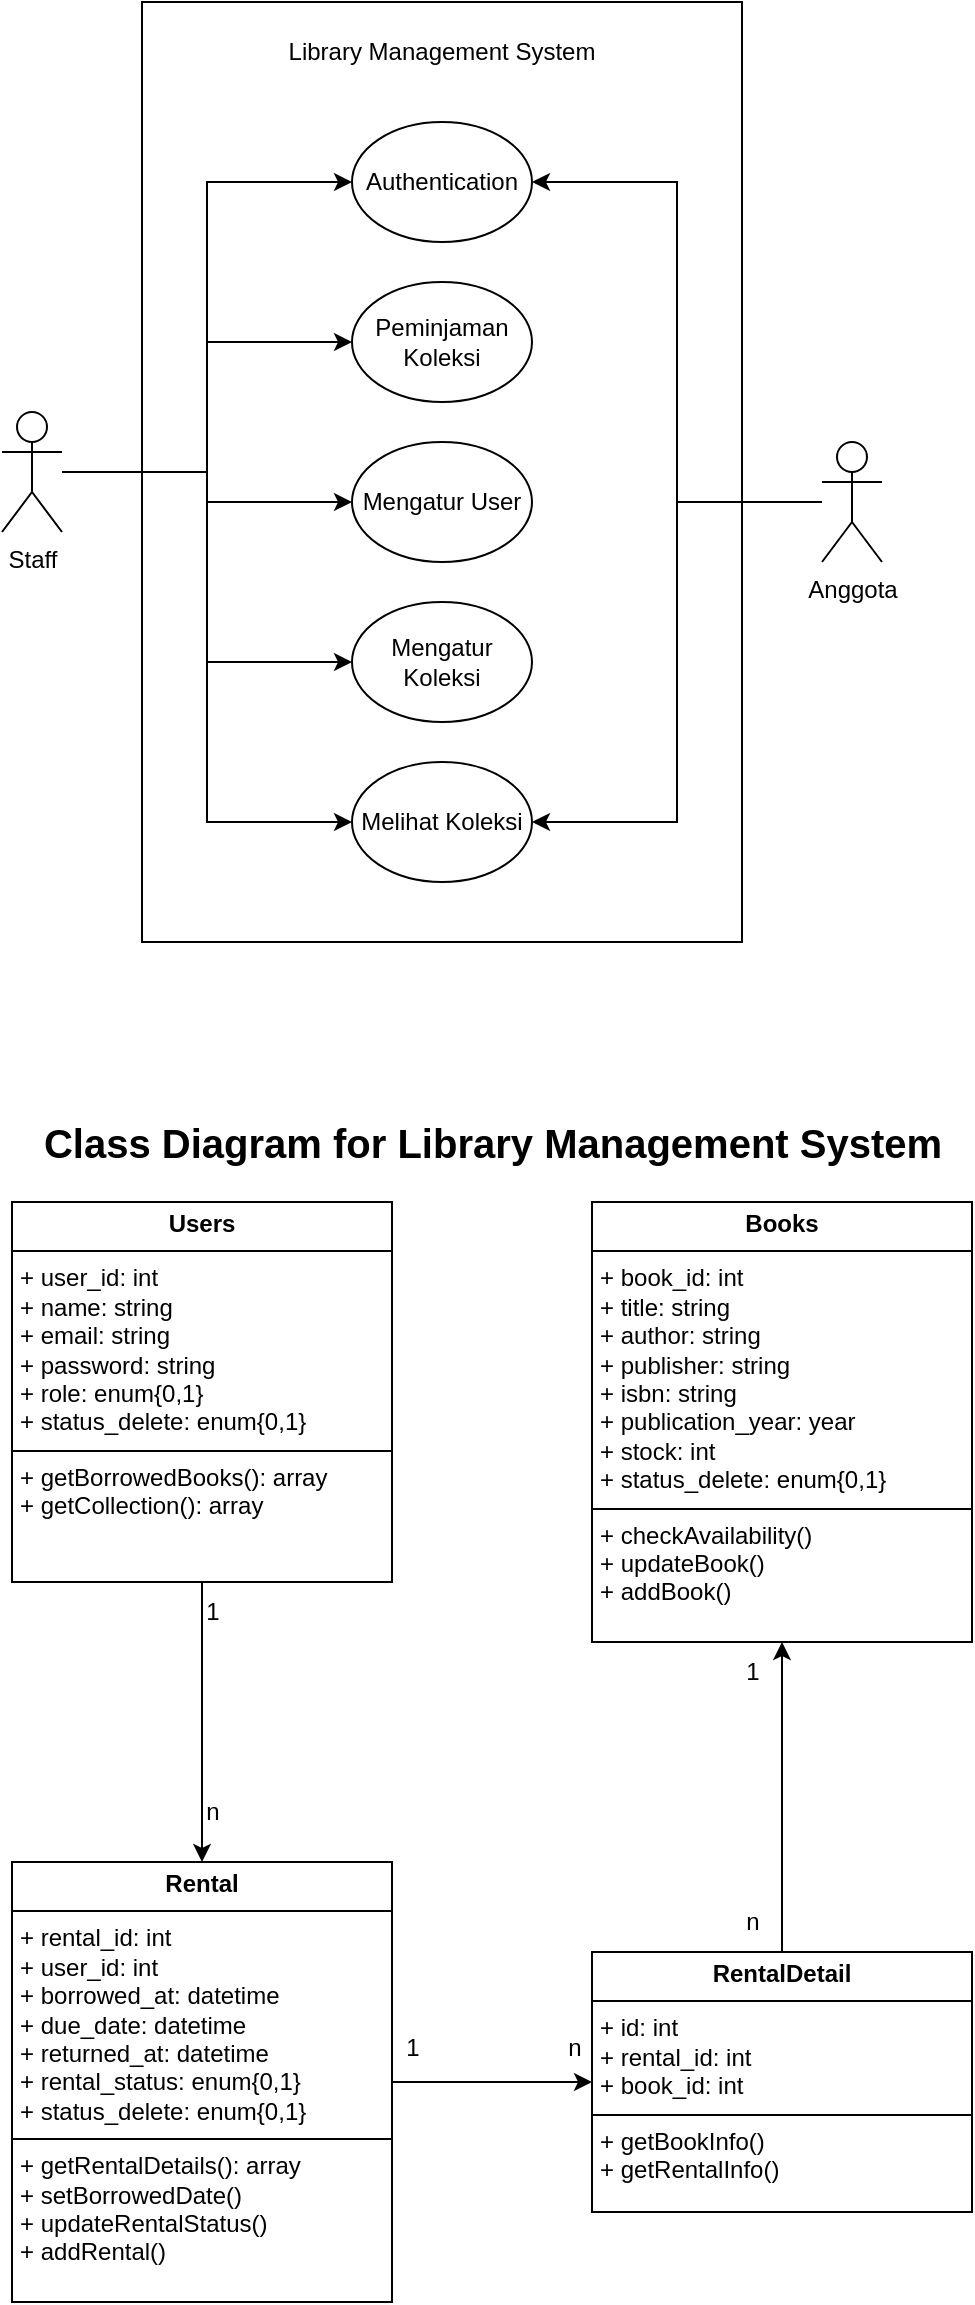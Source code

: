 <mxfile version="24.8.3">
  <diagram name="Page-1" id="l_CoM7hGgJSLQPx8R4O9">
    <mxGraphModel dx="1985" dy="803" grid="1" gridSize="10" guides="1" tooltips="1" connect="1" arrows="1" fold="1" page="1" pageScale="1" pageWidth="850" pageHeight="1100" math="0" shadow="0">
      <root>
        <mxCell id="0" />
        <mxCell id="1" parent="0" />
        <mxCell id="wxU7T83UGNbscygeLBdA-10" value="" style="rounded=0;whiteSpace=wrap;html=1;strokeColor=default;" vertex="1" parent="1">
          <mxGeometry x="250" y="40" width="300" height="470" as="geometry" />
        </mxCell>
        <mxCell id="wxU7T83UGNbscygeLBdA-14" style="edgeStyle=orthogonalEdgeStyle;rounded=0;orthogonalLoop=1;jettySize=auto;html=1;entryX=0;entryY=0.5;entryDx=0;entryDy=0;" edge="1" parent="1" source="wxU7T83UGNbscygeLBdA-1" target="wxU7T83UGNbscygeLBdA-12">
          <mxGeometry relative="1" as="geometry" />
        </mxCell>
        <mxCell id="wxU7T83UGNbscygeLBdA-20" style="edgeStyle=orthogonalEdgeStyle;rounded=0;orthogonalLoop=1;jettySize=auto;html=1;entryX=0;entryY=0.5;entryDx=0;entryDy=0;" edge="1" parent="1" source="wxU7T83UGNbscygeLBdA-1" target="wxU7T83UGNbscygeLBdA-15">
          <mxGeometry relative="1" as="geometry" />
        </mxCell>
        <mxCell id="wxU7T83UGNbscygeLBdA-21" style="edgeStyle=orthogonalEdgeStyle;rounded=0;orthogonalLoop=1;jettySize=auto;html=1;entryX=0;entryY=0.5;entryDx=0;entryDy=0;" edge="1" parent="1" source="wxU7T83UGNbscygeLBdA-1" target="wxU7T83UGNbscygeLBdA-16">
          <mxGeometry relative="1" as="geometry" />
        </mxCell>
        <mxCell id="wxU7T83UGNbscygeLBdA-22" style="edgeStyle=orthogonalEdgeStyle;rounded=0;orthogonalLoop=1;jettySize=auto;html=1;entryX=0;entryY=0.5;entryDx=0;entryDy=0;" edge="1" parent="1" source="wxU7T83UGNbscygeLBdA-1" target="wxU7T83UGNbscygeLBdA-17">
          <mxGeometry relative="1" as="geometry" />
        </mxCell>
        <mxCell id="wxU7T83UGNbscygeLBdA-23" style="edgeStyle=orthogonalEdgeStyle;rounded=0;orthogonalLoop=1;jettySize=auto;html=1;entryX=0;entryY=0.5;entryDx=0;entryDy=0;" edge="1" parent="1" source="wxU7T83UGNbscygeLBdA-1" target="wxU7T83UGNbscygeLBdA-18">
          <mxGeometry relative="1" as="geometry" />
        </mxCell>
        <mxCell id="wxU7T83UGNbscygeLBdA-1" value="Staff" style="shape=umlActor;verticalLabelPosition=bottom;verticalAlign=top;html=1;" vertex="1" parent="1">
          <mxGeometry x="180" y="245" width="30" height="60" as="geometry" />
        </mxCell>
        <mxCell id="wxU7T83UGNbscygeLBdA-13" style="edgeStyle=orthogonalEdgeStyle;rounded=0;orthogonalLoop=1;jettySize=auto;html=1;entryX=1;entryY=0.5;entryDx=0;entryDy=0;" edge="1" parent="1" source="wxU7T83UGNbscygeLBdA-2" target="wxU7T83UGNbscygeLBdA-12">
          <mxGeometry relative="1" as="geometry" />
        </mxCell>
        <mxCell id="wxU7T83UGNbscygeLBdA-19" style="edgeStyle=orthogonalEdgeStyle;rounded=0;orthogonalLoop=1;jettySize=auto;html=1;entryX=1;entryY=0.5;entryDx=0;entryDy=0;" edge="1" parent="1" source="wxU7T83UGNbscygeLBdA-2" target="wxU7T83UGNbscygeLBdA-18">
          <mxGeometry relative="1" as="geometry" />
        </mxCell>
        <mxCell id="wxU7T83UGNbscygeLBdA-2" value="Anggota" style="shape=umlActor;verticalLabelPosition=bottom;verticalAlign=top;html=1;" vertex="1" parent="1">
          <mxGeometry x="590" y="260" width="30" height="60" as="geometry" />
        </mxCell>
        <mxCell id="wxU7T83UGNbscygeLBdA-11" value="Library Management System" style="text;html=1;align=center;verticalAlign=middle;whiteSpace=wrap;rounded=0;" vertex="1" parent="1">
          <mxGeometry x="320" y="50" width="160" height="30" as="geometry" />
        </mxCell>
        <mxCell id="wxU7T83UGNbscygeLBdA-12" value="Authentication" style="ellipse;whiteSpace=wrap;html=1;" vertex="1" parent="1">
          <mxGeometry x="355" y="100" width="90" height="60" as="geometry" />
        </mxCell>
        <mxCell id="wxU7T83UGNbscygeLBdA-15" value="Peminjaman Koleksi" style="ellipse;whiteSpace=wrap;html=1;" vertex="1" parent="1">
          <mxGeometry x="355" y="180" width="90" height="60" as="geometry" />
        </mxCell>
        <mxCell id="wxU7T83UGNbscygeLBdA-16" value="Mengatur User" style="ellipse;whiteSpace=wrap;html=1;" vertex="1" parent="1">
          <mxGeometry x="355" y="260" width="90" height="60" as="geometry" />
        </mxCell>
        <mxCell id="wxU7T83UGNbscygeLBdA-17" value="Mengatur Koleksi" style="ellipse;whiteSpace=wrap;html=1;" vertex="1" parent="1">
          <mxGeometry x="355" y="340" width="90" height="60" as="geometry" />
        </mxCell>
        <mxCell id="wxU7T83UGNbscygeLBdA-18" value="Melihat Koleksi" style="ellipse;whiteSpace=wrap;html=1;" vertex="1" parent="1">
          <mxGeometry x="355" y="420" width="90" height="60" as="geometry" />
        </mxCell>
        <mxCell id="wxU7T83UGNbscygeLBdA-31" style="edgeStyle=orthogonalEdgeStyle;rounded=0;orthogonalLoop=1;jettySize=auto;html=1;entryX=0.5;entryY=0;entryDx=0;entryDy=0;" edge="1" parent="1" source="wxU7T83UGNbscygeLBdA-24" target="wxU7T83UGNbscygeLBdA-29">
          <mxGeometry relative="1" as="geometry" />
        </mxCell>
        <mxCell id="wxU7T83UGNbscygeLBdA-24" value="&lt;p style=&quot;margin:0px;margin-top:4px;text-align:center;&quot;&gt;&lt;b&gt;Users&lt;/b&gt;&lt;/p&gt;&lt;hr size=&quot;1&quot; style=&quot;border-style:solid;&quot;&gt;&lt;p style=&quot;margin:0px;margin-left:4px;&quot;&gt;+ user_id: int&lt;/p&gt;&lt;p style=&quot;margin: 0px 0px 0px 4px;&quot;&gt;+ name: string&lt;/p&gt;&lt;p style=&quot;margin: 0px 0px 0px 4px;&quot;&gt;+ email: string&lt;/p&gt;&lt;p style=&quot;margin: 0px 0px 0px 4px;&quot;&gt;+ password: string&lt;/p&gt;&lt;p style=&quot;margin: 0px 0px 0px 4px;&quot;&gt;+ role: enum{0,1}&lt;/p&gt;&lt;p style=&quot;margin: 0px 0px 0px 4px;&quot;&gt;+ status_delete:&amp;nbsp;&lt;span style=&quot;background-color: initial;&quot;&gt;enum{0,1}&lt;/span&gt;&lt;span style=&quot;background-color: initial;&quot;&gt;&amp;nbsp;&lt;/span&gt;&lt;/p&gt;&lt;hr size=&quot;1&quot; style=&quot;border-style:solid;&quot;&gt;&lt;p style=&quot;margin:0px;margin-left:4px;&quot;&gt;+ getBorrowedBooks(): array&lt;/p&gt;&lt;p style=&quot;margin: 0px 0px 0px 4px;&quot;&gt;+ getCollection(): array&lt;/p&gt;&lt;p style=&quot;margin: 0px 0px 0px 4px;&quot;&gt;&lt;br&gt;&lt;/p&gt;" style="verticalAlign=top;align=left;overflow=fill;html=1;whiteSpace=wrap;" vertex="1" parent="1">
          <mxGeometry x="185" y="640" width="190" height="190" as="geometry" />
        </mxCell>
        <mxCell id="wxU7T83UGNbscygeLBdA-28" value="&lt;p style=&quot;margin:0px;margin-top:4px;text-align:center;&quot;&gt;&lt;b&gt;Books&lt;/b&gt;&lt;/p&gt;&lt;hr size=&quot;1&quot; style=&quot;border-style:solid;&quot;&gt;&lt;p style=&quot;margin:0px;margin-left:4px;&quot;&gt;+ book_id: int&lt;/p&gt;&lt;p style=&quot;margin: 0px 0px 0px 4px;&quot;&gt;+ title: string&lt;/p&gt;&lt;p style=&quot;margin: 0px 0px 0px 4px;&quot;&gt;+ author: string&lt;/p&gt;&lt;p style=&quot;margin: 0px 0px 0px 4px;&quot;&gt;+ publisher: string&lt;/p&gt;&lt;p style=&quot;margin: 0px 0px 0px 4px;&quot;&gt;+ isbn&lt;span style=&quot;background-color: initial;&quot;&gt;: string&lt;/span&gt;&lt;/p&gt;&lt;p style=&quot;margin: 0px 0px 0px 4px;&quot;&gt;+ publication_year&lt;span style=&quot;background-color: initial;&quot;&gt;: year&lt;/span&gt;&lt;span style=&quot;background-color: initial;&quot;&gt;&lt;br&gt;&lt;/span&gt;&lt;/p&gt;&lt;p style=&quot;margin: 0px 0px 0px 4px;&quot;&gt;+ stock&lt;span style=&quot;background-color: initial;&quot;&gt;: int&lt;/span&gt;&lt;span style=&quot;background-color: initial;&quot;&gt;&lt;br&gt;&lt;/span&gt;&lt;/p&gt;&lt;p style=&quot;margin: 0px 0px 0px 4px;&quot;&gt;+ status_delete:&amp;nbsp;&lt;span style=&quot;background-color: initial;&quot;&gt;enum{0,1}&lt;/span&gt;&lt;span style=&quot;background-color: initial;&quot;&gt;&amp;nbsp;&lt;/span&gt;&lt;/p&gt;&lt;hr size=&quot;1&quot; style=&quot;border-style:solid;&quot;&gt;&lt;p style=&quot;margin:0px;margin-left:4px;&quot;&gt;+ checkAvailability()&lt;/p&gt;&lt;p style=&quot;margin: 0px 0px 0px 4px;&quot;&gt;+ updateBook()&lt;/p&gt;&lt;p style=&quot;margin: 0px 0px 0px 4px;&quot;&gt;+ addBook()&lt;br&gt;&lt;/p&gt;&lt;p style=&quot;margin: 0px 0px 0px 4px;&quot;&gt;&lt;br&gt;&lt;/p&gt;" style="verticalAlign=top;align=left;overflow=fill;html=1;whiteSpace=wrap;" vertex="1" parent="1">
          <mxGeometry x="475" y="640" width="190" height="220" as="geometry" />
        </mxCell>
        <mxCell id="wxU7T83UGNbscygeLBdA-34" value="" style="edgeStyle=orthogonalEdgeStyle;rounded=0;orthogonalLoop=1;jettySize=auto;html=1;" edge="1" parent="1" source="wxU7T83UGNbscygeLBdA-29" target="wxU7T83UGNbscygeLBdA-30">
          <mxGeometry relative="1" as="geometry" />
        </mxCell>
        <mxCell id="wxU7T83UGNbscygeLBdA-29" value="&lt;p style=&quot;margin:0px;margin-top:4px;text-align:center;&quot;&gt;&lt;b&gt;Rental&lt;/b&gt;&lt;/p&gt;&lt;hr size=&quot;1&quot; style=&quot;border-style:solid;&quot;&gt;&lt;p style=&quot;margin:0px;margin-left:4px;&quot;&gt;+ rental_id: int&lt;/p&gt;&lt;p style=&quot;margin:0px;margin-left:4px;&quot;&gt;+ user_id: int&lt;br&gt;&lt;/p&gt;&lt;p style=&quot;margin: 0px 0px 0px 4px;&quot;&gt;+ borrowed_at: datetime&lt;/p&gt;&lt;p style=&quot;margin: 0px 0px 0px 4px;&quot;&gt;+ due_date: datetime&lt;br&gt;&lt;/p&gt;&lt;p style=&quot;margin: 0px 0px 0px 4px;&quot;&gt;+ returned_at: datetime&lt;/p&gt;&lt;p style=&quot;margin: 0px 0px 0px 4px;&quot;&gt;+ rental_status:&amp;nbsp;&lt;span style=&quot;background-color: initial;&quot;&gt;enum{0,1}&lt;/span&gt;&lt;span style=&quot;background-color: initial;&quot;&gt;&amp;nbsp;&lt;/span&gt;&lt;/p&gt;&lt;p style=&quot;margin: 0px 0px 0px 4px;&quot;&gt;+ status_delete:&amp;nbsp;&lt;span style=&quot;background-color: initial;&quot;&gt;enum{0,1}&lt;/span&gt;&lt;span style=&quot;background-color: initial;&quot;&gt;&amp;nbsp;&lt;/span&gt;&lt;/p&gt;&lt;hr size=&quot;1&quot; style=&quot;border-style:solid;&quot;&gt;&lt;p style=&quot;margin:0px;margin-left:4px;&quot;&gt;+&amp;nbsp;&lt;span style=&quot;background-color: initial;&quot;&gt;getRentalDetails(): array&lt;/span&gt;&lt;/p&gt;&lt;p style=&quot;margin:0px;margin-left:4px;&quot;&gt;&lt;span style=&quot;background-color: initial;&quot;&gt;+&amp;nbsp;&lt;/span&gt;&lt;span style=&quot;background-color: initial;&quot;&gt;setBorrowedDate()&lt;/span&gt;&lt;/p&gt;&lt;p style=&quot;margin: 0px 0px 0px 4px;&quot;&gt;+ updateRentalStatus()&lt;/p&gt;&lt;p style=&quot;margin: 0px 0px 0px 4px;&quot;&gt;+ addRental()&lt;br&gt;&lt;/p&gt;&lt;p style=&quot;margin: 0px 0px 0px 4px;&quot;&gt;&lt;br&gt;&lt;/p&gt;" style="verticalAlign=top;align=left;overflow=fill;html=1;whiteSpace=wrap;" vertex="1" parent="1">
          <mxGeometry x="185" y="970" width="190" height="220" as="geometry" />
        </mxCell>
        <mxCell id="wxU7T83UGNbscygeLBdA-37" style="edgeStyle=orthogonalEdgeStyle;rounded=0;orthogonalLoop=1;jettySize=auto;html=1;entryX=0.5;entryY=1;entryDx=0;entryDy=0;" edge="1" parent="1" source="wxU7T83UGNbscygeLBdA-30" target="wxU7T83UGNbscygeLBdA-28">
          <mxGeometry relative="1" as="geometry" />
        </mxCell>
        <mxCell id="wxU7T83UGNbscygeLBdA-30" value="&lt;p style=&quot;margin:0px;margin-top:4px;text-align:center;&quot;&gt;&lt;b&gt;RentalDetail&lt;/b&gt;&lt;/p&gt;&lt;hr size=&quot;1&quot; style=&quot;border-style:solid;&quot;&gt;&lt;p style=&quot;margin:0px;margin-left:4px;&quot;&gt;+ id: int&lt;br&gt;&lt;/p&gt;&lt;p style=&quot;margin:0px;margin-left:4px;&quot;&gt;+ rental_id: int&lt;/p&gt;&lt;p style=&quot;margin:0px;margin-left:4px;&quot;&gt;+ book_id: int&lt;/p&gt;&lt;hr size=&quot;1&quot; style=&quot;border-style:solid;&quot;&gt;&lt;p style=&quot;margin:0px;margin-left:4px;&quot;&gt;+&amp;nbsp;&lt;span style=&quot;background-color: initial;&quot;&gt;getBookInfo()&lt;/span&gt;&lt;/p&gt;&lt;p style=&quot;margin:0px;margin-left:4px;&quot;&gt;&lt;span style=&quot;background-color: initial;&quot;&gt;+&amp;nbsp;&lt;/span&gt;&lt;span style=&quot;background-color: initial;&quot;&gt;getRentalInfo()&lt;br&gt;&lt;/span&gt;&lt;/p&gt;" style="verticalAlign=top;align=left;overflow=fill;html=1;whiteSpace=wrap;" vertex="1" parent="1">
          <mxGeometry x="475" y="1015" width="190" height="130" as="geometry" />
        </mxCell>
        <mxCell id="wxU7T83UGNbscygeLBdA-32" value="1" style="text;html=1;align=center;verticalAlign=middle;resizable=0;points=[];autosize=1;strokeColor=none;fillColor=none;" vertex="1" parent="1">
          <mxGeometry x="270" y="830" width="30" height="30" as="geometry" />
        </mxCell>
        <mxCell id="wxU7T83UGNbscygeLBdA-33" value="n" style="text;html=1;align=center;verticalAlign=middle;resizable=0;points=[];autosize=1;strokeColor=none;fillColor=none;" vertex="1" parent="1">
          <mxGeometry x="270" y="930" width="30" height="30" as="geometry" />
        </mxCell>
        <mxCell id="wxU7T83UGNbscygeLBdA-35" value="1" style="text;html=1;align=center;verticalAlign=middle;resizable=0;points=[];autosize=1;strokeColor=none;fillColor=none;" vertex="1" parent="1">
          <mxGeometry x="370" y="1048" width="30" height="30" as="geometry" />
        </mxCell>
        <mxCell id="wxU7T83UGNbscygeLBdA-36" value="n" style="text;html=1;align=center;verticalAlign=middle;resizable=0;points=[];autosize=1;strokeColor=none;fillColor=none;" vertex="1" parent="1">
          <mxGeometry x="451" y="1048" width="30" height="30" as="geometry" />
        </mxCell>
        <mxCell id="wxU7T83UGNbscygeLBdA-38" value="n" style="text;html=1;align=center;verticalAlign=middle;resizable=0;points=[];autosize=1;strokeColor=none;fillColor=none;" vertex="1" parent="1">
          <mxGeometry x="540" y="985" width="30" height="30" as="geometry" />
        </mxCell>
        <mxCell id="wxU7T83UGNbscygeLBdA-39" value="1" style="text;html=1;align=center;verticalAlign=middle;resizable=0;points=[];autosize=1;strokeColor=none;fillColor=none;" vertex="1" parent="1">
          <mxGeometry x="540" y="860" width="30" height="30" as="geometry" />
        </mxCell>
        <mxCell id="wxU7T83UGNbscygeLBdA-41" value="&lt;font style=&quot;font-size: 20px;&quot;&gt;&lt;b style=&quot;&quot;&gt;Class Diagram for Library Management System&lt;/b&gt;&lt;/font&gt;" style="text;html=1;align=center;verticalAlign=middle;resizable=0;points=[];autosize=1;strokeColor=none;fillColor=none;" vertex="1" parent="1">
          <mxGeometry x="190" y="590" width="470" height="40" as="geometry" />
        </mxCell>
      </root>
    </mxGraphModel>
  </diagram>
</mxfile>

